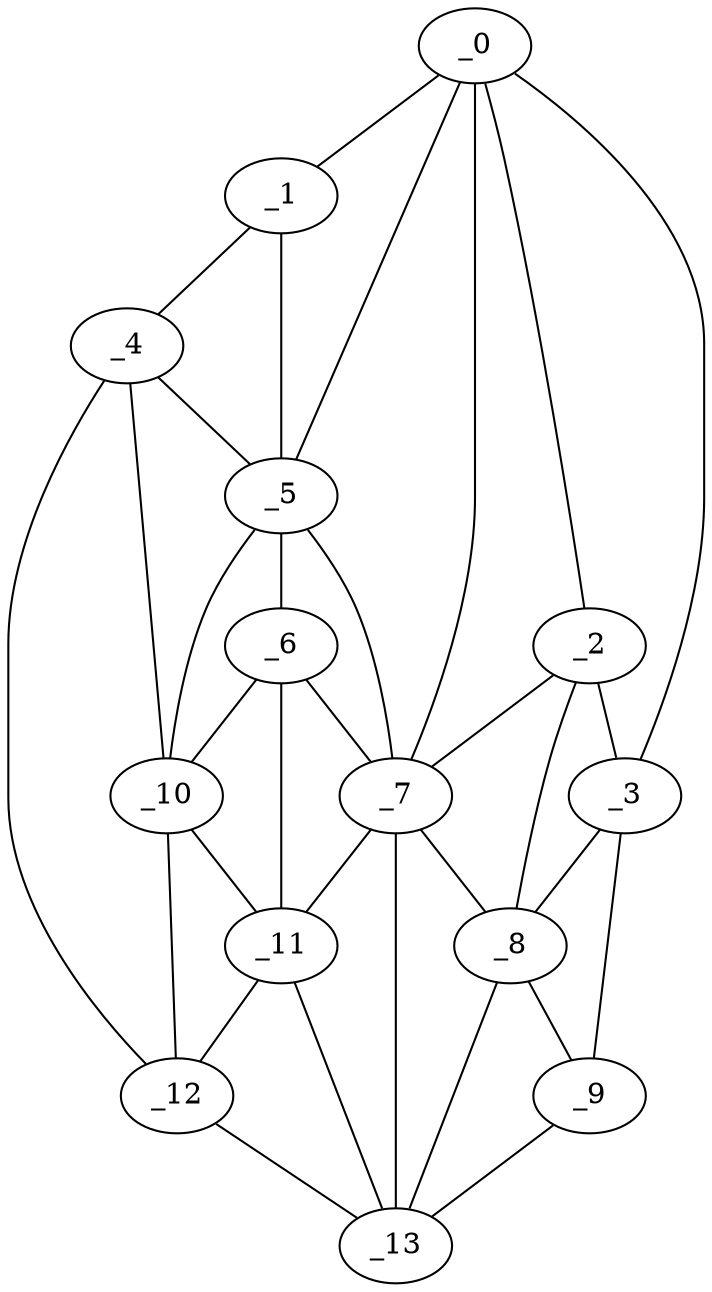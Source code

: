 graph "obj24__145.gxl" {
	_0	 [x=38,
		y=57];
	_1	 [x=38,
		y=105];
	_0 -- _1	 [valence=1];
	_2	 [x=42,
		y=29];
	_0 -- _2	 [valence=1];
	_3	 [x=44,
		y=8];
	_0 -- _3	 [valence=1];
	_5	 [x=70,
		y=77];
	_0 -- _5	 [valence=2];
	_7	 [x=80,
		y=64];
	_0 -- _7	 [valence=2];
	_4	 [x=50,
		y=108];
	_1 -- _4	 [valence=1];
	_1 -- _5	 [valence=2];
	_2 -- _3	 [valence=2];
	_2 -- _7	 [valence=1];
	_8	 [x=89,
		y=29];
	_2 -- _8	 [valence=2];
	_3 -- _8	 [valence=2];
	_9	 [x=90,
		y=10];
	_3 -- _9	 [valence=1];
	_4 -- _5	 [valence=1];
	_10	 [x=91,
		y=109];
	_4 -- _10	 [valence=2];
	_12	 [x=92,
		y=118];
	_4 -- _12	 [valence=1];
	_6	 [x=78,
		y=70];
	_5 -- _6	 [valence=2];
	_5 -- _7	 [valence=2];
	_5 -- _10	 [valence=1];
	_6 -- _7	 [valence=2];
	_6 -- _10	 [valence=2];
	_11	 [x=92,
		y=60];
	_6 -- _11	 [valence=2];
	_7 -- _8	 [valence=2];
	_7 -- _11	 [valence=2];
	_13	 [x=93,
		y=50];
	_7 -- _13	 [valence=2];
	_8 -- _9	 [valence=2];
	_8 -- _13	 [valence=1];
	_9 -- _13	 [valence=1];
	_10 -- _11	 [valence=2];
	_10 -- _12	 [valence=2];
	_11 -- _12	 [valence=2];
	_11 -- _13	 [valence=1];
	_12 -- _13	 [valence=1];
}
